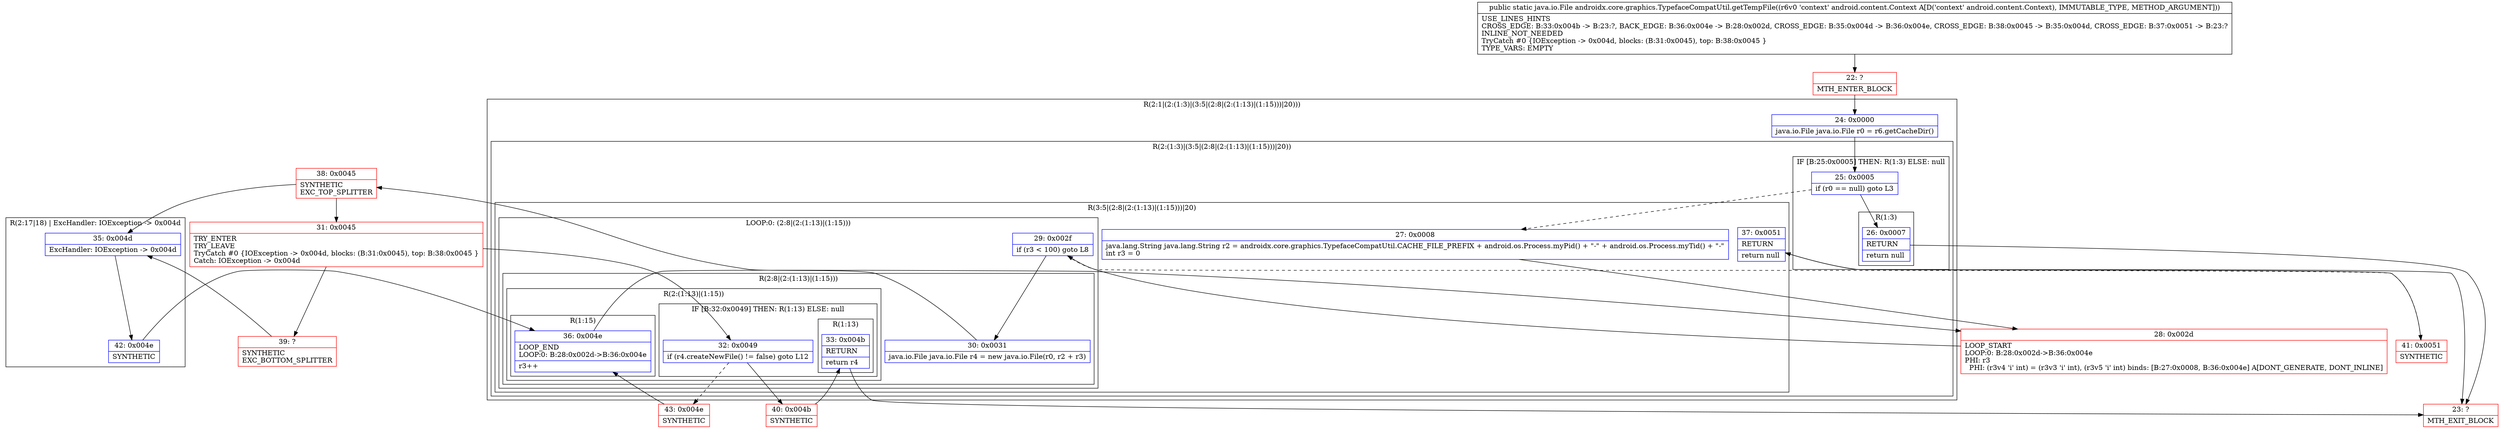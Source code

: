 digraph "CFG forandroidx.core.graphics.TypefaceCompatUtil.getTempFile(Landroid\/content\/Context;)Ljava\/io\/File;" {
subgraph cluster_Region_2058882308 {
label = "R(2:1|(2:(1:3)|(3:5|(2:8|(2:(1:13)|(1:15)))|20)))";
node [shape=record,color=blue];
Node_24 [shape=record,label="{24\:\ 0x0000|java.io.File java.io.File r0 = r6.getCacheDir()\l}"];
subgraph cluster_Region_136159757 {
label = "R(2:(1:3)|(3:5|(2:8|(2:(1:13)|(1:15)))|20))";
node [shape=record,color=blue];
subgraph cluster_IfRegion_800559279 {
label = "IF [B:25:0x0005] THEN: R(1:3) ELSE: null";
node [shape=record,color=blue];
Node_25 [shape=record,label="{25\:\ 0x0005|if (r0 == null) goto L3\l}"];
subgraph cluster_Region_1270416242 {
label = "R(1:3)";
node [shape=record,color=blue];
Node_26 [shape=record,label="{26\:\ 0x0007|RETURN\l|return null\l}"];
}
}
subgraph cluster_Region_1226222740 {
label = "R(3:5|(2:8|(2:(1:13)|(1:15)))|20)";
node [shape=record,color=blue];
Node_27 [shape=record,label="{27\:\ 0x0008|java.lang.String java.lang.String r2 = androidx.core.graphics.TypefaceCompatUtil.CACHE_FILE_PREFIX + android.os.Process.myPid() + \"\-\" + android.os.Process.myTid() + \"\-\"\lint r3 = 0\l}"];
subgraph cluster_LoopRegion_1945913503 {
label = "LOOP:0: (2:8|(2:(1:13)|(1:15)))";
node [shape=record,color=blue];
Node_29 [shape=record,label="{29\:\ 0x002f|if (r3 \< 100) goto L8\l}"];
subgraph cluster_Region_823281692 {
label = "R(2:8|(2:(1:13)|(1:15)))";
node [shape=record,color=blue];
Node_30 [shape=record,label="{30\:\ 0x0031|java.io.File java.io.File r4 = new java.io.File(r0, r2 + r3)\l}"];
subgraph cluster_Region_1997845520 {
label = "R(2:(1:13)|(1:15))";
node [shape=record,color=blue];
subgraph cluster_IfRegion_1126984200 {
label = "IF [B:32:0x0049] THEN: R(1:13) ELSE: null";
node [shape=record,color=blue];
Node_32 [shape=record,label="{32\:\ 0x0049|if (r4.createNewFile() != false) goto L12\l}"];
subgraph cluster_Region_1059200245 {
label = "R(1:13)";
node [shape=record,color=blue];
Node_33 [shape=record,label="{33\:\ 0x004b|RETURN\l|return r4\l}"];
}
}
subgraph cluster_Region_1625132199 {
label = "R(1:15)";
node [shape=record,color=blue];
Node_36 [shape=record,label="{36\:\ 0x004e|LOOP_END\lLOOP:0: B:28:0x002d\-\>B:36:0x004e\l|r3++\l}"];
}
}
}
}
Node_37 [shape=record,label="{37\:\ 0x0051|RETURN\l|return null\l}"];
}
}
}
subgraph cluster_Region_666627596 {
label = "R(2:17|18) | ExcHandler: IOException \-\> 0x004d\l";
node [shape=record,color=blue];
Node_35 [shape=record,label="{35\:\ 0x004d|ExcHandler: IOException \-\> 0x004d\l}"];
Node_42 [shape=record,label="{42\:\ 0x004e|SYNTHETIC\l}"];
}
Node_22 [shape=record,color=red,label="{22\:\ ?|MTH_ENTER_BLOCK\l}"];
Node_23 [shape=record,color=red,label="{23\:\ ?|MTH_EXIT_BLOCK\l}"];
Node_28 [shape=record,color=red,label="{28\:\ 0x002d|LOOP_START\lLOOP:0: B:28:0x002d\-\>B:36:0x004e\lPHI: r3 \l  PHI: (r3v4 'i' int) = (r3v3 'i' int), (r3v5 'i' int) binds: [B:27:0x0008, B:36:0x004e] A[DONT_GENERATE, DONT_INLINE]\l}"];
Node_38 [shape=record,color=red,label="{38\:\ 0x0045|SYNTHETIC\lEXC_TOP_SPLITTER\l}"];
Node_31 [shape=record,color=red,label="{31\:\ 0x0045|TRY_ENTER\lTRY_LEAVE\lTryCatch #0 \{IOException \-\> 0x004d, blocks: (B:31:0x0045), top: B:38:0x0045 \}\lCatch: IOException \-\> 0x004d\l}"];
Node_40 [shape=record,color=red,label="{40\:\ 0x004b|SYNTHETIC\l}"];
Node_43 [shape=record,color=red,label="{43\:\ 0x004e|SYNTHETIC\l}"];
Node_39 [shape=record,color=red,label="{39\:\ ?|SYNTHETIC\lEXC_BOTTOM_SPLITTER\l}"];
Node_41 [shape=record,color=red,label="{41\:\ 0x0051|SYNTHETIC\l}"];
MethodNode[shape=record,label="{public static java.io.File androidx.core.graphics.TypefaceCompatUtil.getTempFile((r6v0 'context' android.content.Context A[D('context' android.content.Context), IMMUTABLE_TYPE, METHOD_ARGUMENT]))  | USE_LINES_HINTS\lCROSS_EDGE: B:33:0x004b \-\> B:23:?, BACK_EDGE: B:36:0x004e \-\> B:28:0x002d, CROSS_EDGE: B:35:0x004d \-\> B:36:0x004e, CROSS_EDGE: B:38:0x0045 \-\> B:35:0x004d, CROSS_EDGE: B:37:0x0051 \-\> B:23:?\lINLINE_NOT_NEEDED\lTryCatch #0 \{IOException \-\> 0x004d, blocks: (B:31:0x0045), top: B:38:0x0045 \}\lTYPE_VARS: EMPTY\l}"];
MethodNode -> Node_22;Node_24 -> Node_25;
Node_25 -> Node_26;
Node_25 -> Node_27[style=dashed];
Node_26 -> Node_23;
Node_27 -> Node_28;
Node_29 -> Node_30;
Node_29 -> Node_41[style=dashed];
Node_30 -> Node_38;
Node_32 -> Node_40;
Node_32 -> Node_43[style=dashed];
Node_33 -> Node_23;
Node_36 -> Node_28;
Node_37 -> Node_23;
Node_35 -> Node_42;
Node_42 -> Node_36;
Node_22 -> Node_24;
Node_28 -> Node_29;
Node_38 -> Node_31;
Node_38 -> Node_35;
Node_31 -> Node_32;
Node_31 -> Node_39;
Node_40 -> Node_33;
Node_43 -> Node_36;
Node_39 -> Node_35;
Node_41 -> Node_37;
}

